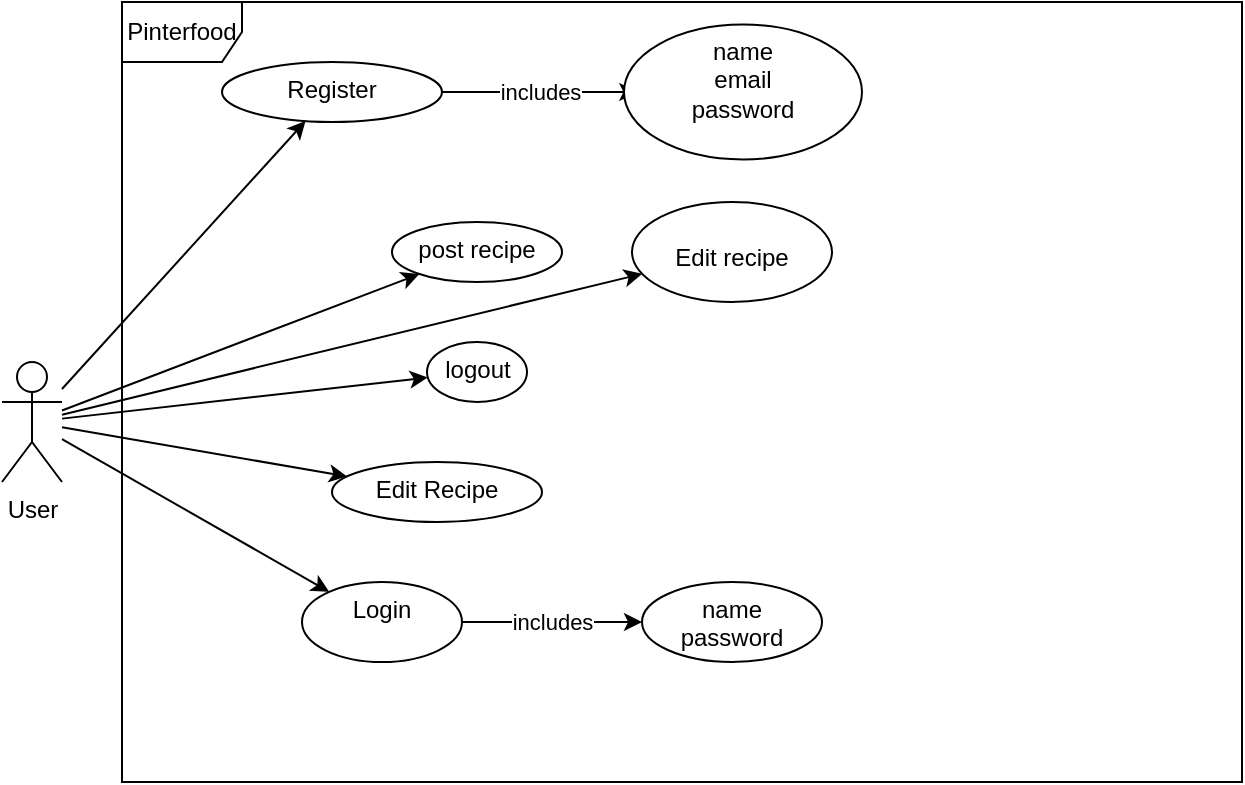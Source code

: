 <mxfile version="14.9.6" type="device"><diagram id="o3mhyG_AvSJK4KhVtFdz" name="Seite-1"><mxGraphModel dx="768" dy="482" grid="1" gridSize="10" guides="1" tooltips="1" connect="1" arrows="1" fold="1" page="1" pageScale="1" pageWidth="827" pageHeight="1169" math="0" shadow="0"><root><mxCell id="0"/><mxCell id="1" parent="0"/><mxCell id="DOr1IbcB2RHC-TKymmh2-1" value="Pinterfood" style="shape=umlFrame;whiteSpace=wrap;html=1;" vertex="1" parent="1"><mxGeometry x="80" y="30" width="560" height="390" as="geometry"/></mxCell><mxCell id="DOr1IbcB2RHC-TKymmh2-5" value="" style="rounded=0;orthogonalLoop=1;jettySize=auto;html=1;" edge="1" parent="1" source="DOr1IbcB2RHC-TKymmh2-3" target="DOr1IbcB2RHC-TKymmh2-4"><mxGeometry relative="1" as="geometry"/></mxCell><mxCell id="DOr1IbcB2RHC-TKymmh2-8" value="" style="edgeStyle=none;rounded=0;orthogonalLoop=1;jettySize=auto;html=1;" edge="1" parent="1" source="DOr1IbcB2RHC-TKymmh2-3" target="DOr1IbcB2RHC-TKymmh2-7"><mxGeometry relative="1" as="geometry"/></mxCell><mxCell id="DOr1IbcB2RHC-TKymmh2-12" value="" style="edgeStyle=none;rounded=0;orthogonalLoop=1;jettySize=auto;html=1;" edge="1" parent="1" source="DOr1IbcB2RHC-TKymmh2-3" target="DOr1IbcB2RHC-TKymmh2-11"><mxGeometry relative="1" as="geometry"/></mxCell><mxCell id="DOr1IbcB2RHC-TKymmh2-14" value="" style="edgeStyle=none;rounded=0;orthogonalLoop=1;jettySize=auto;html=1;" edge="1" parent="1" source="DOr1IbcB2RHC-TKymmh2-3" target="DOr1IbcB2RHC-TKymmh2-13"><mxGeometry relative="1" as="geometry"/></mxCell><mxCell id="DOr1IbcB2RHC-TKymmh2-23" value="" style="edgeStyle=none;rounded=0;orthogonalLoop=1;jettySize=auto;html=1;" edge="1" parent="1" source="DOr1IbcB2RHC-TKymmh2-3" target="DOr1IbcB2RHC-TKymmh2-22"><mxGeometry relative="1" as="geometry"/></mxCell><mxCell id="DOr1IbcB2RHC-TKymmh2-25" value="" style="edgeStyle=none;rounded=0;orthogonalLoop=1;jettySize=auto;html=1;" edge="1" parent="1" source="DOr1IbcB2RHC-TKymmh2-3" target="DOr1IbcB2RHC-TKymmh2-24"><mxGeometry relative="1" as="geometry"/></mxCell><mxCell id="DOr1IbcB2RHC-TKymmh2-3" value="User" style="shape=umlActor;verticalLabelPosition=bottom;verticalAlign=top;html=1;" vertex="1" parent="1"><mxGeometry x="20" y="210" width="30" height="60" as="geometry"/></mxCell><mxCell id="DOr1IbcB2RHC-TKymmh2-18" value="includes" style="edgeStyle=none;rounded=0;orthogonalLoop=1;jettySize=auto;html=1;entryX=0.056;entryY=0.5;entryDx=0;entryDy=0;entryPerimeter=0;" edge="1" parent="1" source="DOr1IbcB2RHC-TKymmh2-4" target="DOr1IbcB2RHC-TKymmh2-19"><mxGeometry relative="1" as="geometry"><mxPoint x="328" y="75" as="targetPoint"/></mxGeometry></mxCell><mxCell id="DOr1IbcB2RHC-TKymmh2-4" value="Register" style="ellipse;whiteSpace=wrap;html=1;verticalAlign=top;" vertex="1" parent="1"><mxGeometry x="130" y="60" width="110" height="30" as="geometry"/></mxCell><mxCell id="DOr1IbcB2RHC-TKymmh2-7" value="post recipe" style="ellipse;whiteSpace=wrap;html=1;verticalAlign=top;" vertex="1" parent="1"><mxGeometry x="215" y="140" width="85" height="30" as="geometry"/></mxCell><mxCell id="DOr1IbcB2RHC-TKymmh2-11" value="&lt;br&gt;Edit recipe" style="ellipse;whiteSpace=wrap;html=1;verticalAlign=top;" vertex="1" parent="1"><mxGeometry x="335" y="130" width="100" height="50" as="geometry"/></mxCell><mxCell id="DOr1IbcB2RHC-TKymmh2-16" value="includes" style="edgeStyle=none;rounded=0;orthogonalLoop=1;jettySize=auto;html=1;" edge="1" parent="1" source="DOr1IbcB2RHC-TKymmh2-13" target="DOr1IbcB2RHC-TKymmh2-15"><mxGeometry relative="1" as="geometry"/></mxCell><mxCell id="DOr1IbcB2RHC-TKymmh2-13" value="Login" style="ellipse;whiteSpace=wrap;html=1;verticalAlign=top;" vertex="1" parent="1"><mxGeometry x="170" y="320" width="80" height="40" as="geometry"/></mxCell><mxCell id="DOr1IbcB2RHC-TKymmh2-15" value="name&lt;br&gt;password&lt;br&gt;" style="ellipse;whiteSpace=wrap;html=1;verticalAlign=top;" vertex="1" parent="1"><mxGeometry x="340" y="320" width="90" height="40" as="geometry"/></mxCell><mxCell id="DOr1IbcB2RHC-TKymmh2-19" value="name&lt;br&gt;email&lt;br&gt;password" style="ellipse;whiteSpace=wrap;html=1;verticalAlign=top;" vertex="1" parent="1"><mxGeometry x="331" y="41.25" width="119" height="67.5" as="geometry"/></mxCell><mxCell id="DOr1IbcB2RHC-TKymmh2-22" value="logout" style="ellipse;whiteSpace=wrap;html=1;verticalAlign=top;" vertex="1" parent="1"><mxGeometry x="232.5" y="200" width="50" height="30" as="geometry"/></mxCell><mxCell id="DOr1IbcB2RHC-TKymmh2-24" value="Edit Recipe" style="ellipse;whiteSpace=wrap;html=1;verticalAlign=top;" vertex="1" parent="1"><mxGeometry x="185" y="260" width="105" height="30" as="geometry"/></mxCell></root></mxGraphModel></diagram></mxfile>